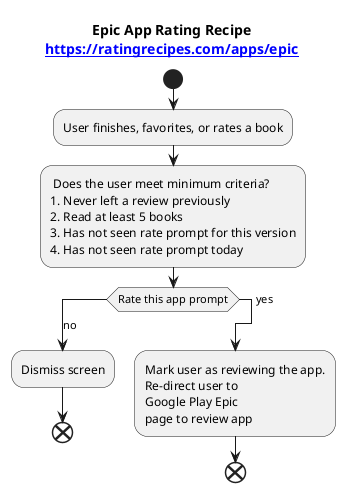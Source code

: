 @startuml

title Epic App Rating Recipe\n[[https://ratingrecipes.com/apps/epic]]

start

:User finishes, favorites, or rates a book;
: Does the user meet minimum criteria?
# Never left a review previously
# Read at least 5 books
# Has not seen rate prompt for this version
# Has not seen rate prompt today;
switch (Rate this app prompt)
    case (no)
        :Dismiss screen;
    end
    case (yes)
        :Mark user as reviewing the app.
        Re-direct user to
        Google Play Epic
        page to review app;
    end
endswitch

@enduml
